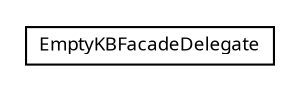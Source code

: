 #!/usr/local/bin/dot
#
# Class diagram 
# Generated by UMLGraph version R5_6 (http://www.umlgraph.org/)
#

digraph G {
	edge [fontname="Trebuchet MS",fontsize=10,labelfontname="Trebuchet MS",labelfontsize=10];
	node [fontname="Trebuchet MS",fontsize=10,shape=plaintext];
	nodesep=0.25;
	ranksep=0.5;
	// se.cambio.cds.model.facade.kb.plain.EmptyKBFacadeDelegate
	c37767 [label=<<table title="se.cambio.cds.model.facade.kb.plain.EmptyKBFacadeDelegate" border="0" cellborder="1" cellspacing="0" cellpadding="2" port="p" href="./EmptyKBFacadeDelegate.html">
		<tr><td><table border="0" cellspacing="0" cellpadding="1">
<tr><td align="center" balign="center"><font face="Trebuchet MS"> EmptyKBFacadeDelegate </font></td></tr>
		</table></td></tr>
		</table>>, URL="./EmptyKBFacadeDelegate.html", fontname="Trebuchet MS", fontcolor="black", fontsize=9.0];
}

